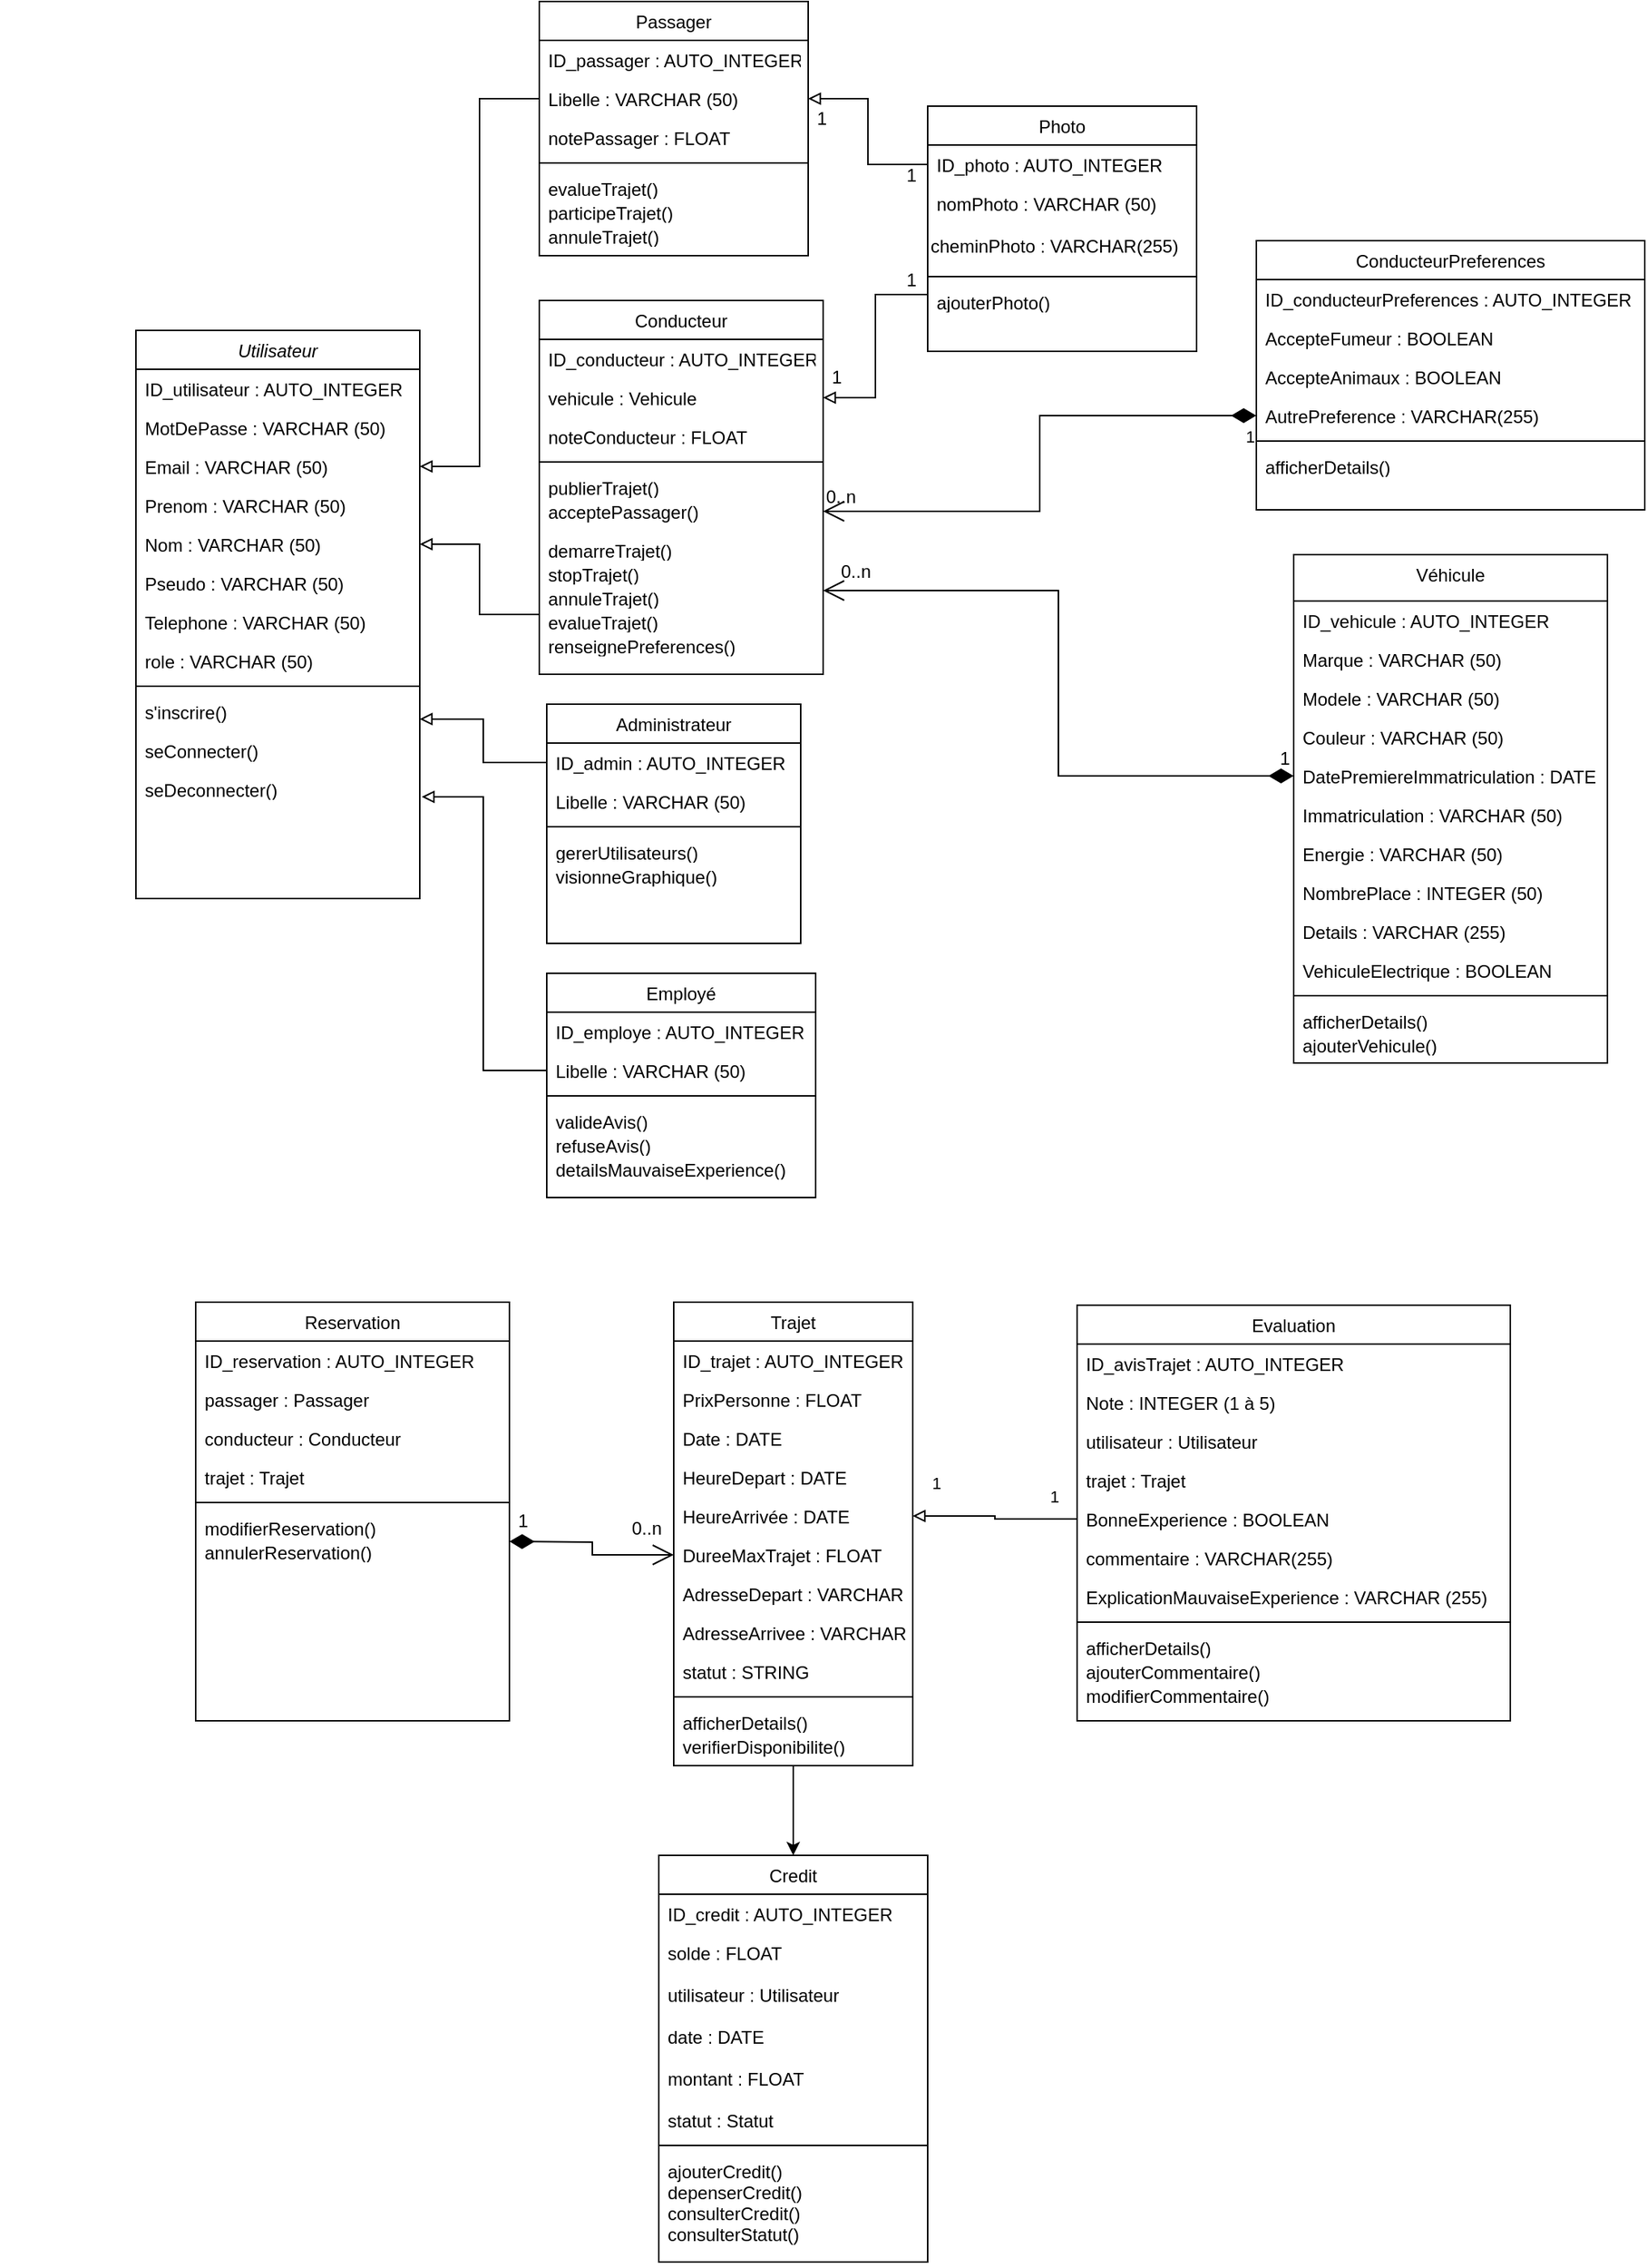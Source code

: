 <mxfile version="24.8.4">
  <diagram id="C5RBs43oDa-KdzZeNtuy" name="Page-1">
    <mxGraphModel dx="1831" dy="673" grid="1" gridSize="10" guides="1" tooltips="1" connect="1" arrows="1" fold="1" page="1" pageScale="1" pageWidth="827" pageHeight="1169" math="0" shadow="0">
      <root>
        <mxCell id="WIyWlLk6GJQsqaUBKTNV-0" />
        <mxCell id="WIyWlLk6GJQsqaUBKTNV-1" parent="WIyWlLk6GJQsqaUBKTNV-0" />
        <mxCell id="QF7G1RrjF4Ieo6e-auzy-0" value="Utilisateur" style="swimlane;fontStyle=2;align=center;verticalAlign=top;childLayout=stackLayout;horizontal=1;startSize=26;horizontalStack=0;resizeParent=1;resizeLast=0;collapsible=1;marginBottom=0;rounded=0;shadow=0;strokeWidth=1;" vertex="1" parent="WIyWlLk6GJQsqaUBKTNV-1">
          <mxGeometry x="30" y="350" width="190" height="380" as="geometry">
            <mxRectangle x="230" y="140" width="160" height="26" as="alternateBounds" />
          </mxGeometry>
        </mxCell>
        <mxCell id="QF7G1RrjF4Ieo6e-auzy-1" value="ID_utilisateur : AUTO_INTEGER" style="text;align=left;verticalAlign=top;spacingLeft=4;spacingRight=4;overflow=hidden;rotatable=0;points=[[0,0.5],[1,0.5]];portConstraint=eastwest;" vertex="1" parent="QF7G1RrjF4Ieo6e-auzy-0">
          <mxGeometry y="26" width="190" height="26" as="geometry" />
        </mxCell>
        <mxCell id="QF7G1RrjF4Ieo6e-auzy-2" value="MotDePasse : VARCHAR (50)" style="text;align=left;verticalAlign=top;spacingLeft=4;spacingRight=4;overflow=hidden;rotatable=0;points=[[0,0.5],[1,0.5]];portConstraint=eastwest;rounded=0;shadow=0;html=0;" vertex="1" parent="QF7G1RrjF4Ieo6e-auzy-0">
          <mxGeometry y="52" width="190" height="26" as="geometry" />
        </mxCell>
        <mxCell id="QF7G1RrjF4Ieo6e-auzy-3" value="Email : VARCHAR (50)" style="text;align=left;verticalAlign=top;spacingLeft=4;spacingRight=4;overflow=hidden;rotatable=0;points=[[0,0.5],[1,0.5]];portConstraint=eastwest;rounded=0;shadow=0;html=0;" vertex="1" parent="QF7G1RrjF4Ieo6e-auzy-0">
          <mxGeometry y="78" width="190" height="26" as="geometry" />
        </mxCell>
        <mxCell id="QF7G1RrjF4Ieo6e-auzy-4" value="Prenom : VARCHAR (50)" style="text;align=left;verticalAlign=top;spacingLeft=4;spacingRight=4;overflow=hidden;rotatable=0;points=[[0,0.5],[1,0.5]];portConstraint=eastwest;rounded=0;shadow=0;html=0;" vertex="1" parent="QF7G1RrjF4Ieo6e-auzy-0">
          <mxGeometry y="104" width="190" height="26" as="geometry" />
        </mxCell>
        <mxCell id="QF7G1RrjF4Ieo6e-auzy-5" value="Nom : VARCHAR (50)" style="text;align=left;verticalAlign=top;spacingLeft=4;spacingRight=4;overflow=hidden;rotatable=0;points=[[0,0.5],[1,0.5]];portConstraint=eastwest;rounded=0;shadow=0;html=0;" vertex="1" parent="QF7G1RrjF4Ieo6e-auzy-0">
          <mxGeometry y="130" width="190" height="26" as="geometry" />
        </mxCell>
        <mxCell id="QF7G1RrjF4Ieo6e-auzy-6" value="Pseudo : VARCHAR (50)" style="text;align=left;verticalAlign=top;spacingLeft=4;spacingRight=4;overflow=hidden;rotatable=0;points=[[0,0.5],[1,0.5]];portConstraint=eastwest;rounded=0;shadow=0;html=0;" vertex="1" parent="QF7G1RrjF4Ieo6e-auzy-0">
          <mxGeometry y="156" width="190" height="26" as="geometry" />
        </mxCell>
        <mxCell id="QF7G1RrjF4Ieo6e-auzy-7" value="Telephone : VARCHAR (50)" style="text;align=left;verticalAlign=top;spacingLeft=4;spacingRight=4;overflow=hidden;rotatable=0;points=[[0,0.5],[1,0.5]];portConstraint=eastwest;rounded=0;shadow=0;html=0;" vertex="1" parent="QF7G1RrjF4Ieo6e-auzy-0">
          <mxGeometry y="182" width="190" height="26" as="geometry" />
        </mxCell>
        <mxCell id="QF7G1RrjF4Ieo6e-auzy-11" value="role : VARCHAR (50) " style="text;align=left;verticalAlign=top;spacingLeft=4;spacingRight=4;overflow=hidden;rotatable=0;points=[[0,0.5],[1,0.5]];portConstraint=eastwest;rounded=0;shadow=0;html=0;" vertex="1" parent="QF7G1RrjF4Ieo6e-auzy-0">
          <mxGeometry y="208" width="190" height="26" as="geometry" />
        </mxCell>
        <mxCell id="QF7G1RrjF4Ieo6e-auzy-13" value="" style="line;html=1;strokeWidth=1;align=left;verticalAlign=middle;spacingTop=-1;spacingLeft=3;spacingRight=3;rotatable=0;labelPosition=right;points=[];portConstraint=eastwest;" vertex="1" parent="QF7G1RrjF4Ieo6e-auzy-0">
          <mxGeometry y="234" width="190" height="8" as="geometry" />
        </mxCell>
        <mxCell id="QF7G1RrjF4Ieo6e-auzy-14" value="s&#39;inscrire()" style="text;align=left;verticalAlign=top;spacingLeft=4;spacingRight=4;overflow=hidden;rotatable=0;points=[[0,0.5],[1,0.5]];portConstraint=eastwest;rounded=0;shadow=0;html=0;" vertex="1" parent="QF7G1RrjF4Ieo6e-auzy-0">
          <mxGeometry y="242" width="190" height="26" as="geometry" />
        </mxCell>
        <mxCell id="QF7G1RrjF4Ieo6e-auzy-15" value="seConnecter()" style="text;align=left;verticalAlign=top;spacingLeft=4;spacingRight=4;overflow=hidden;rotatable=0;points=[[0,0.5],[1,0.5]];portConstraint=eastwest;rounded=0;shadow=0;html=0;" vertex="1" parent="QF7G1RrjF4Ieo6e-auzy-0">
          <mxGeometry y="268" width="190" height="26" as="geometry" />
        </mxCell>
        <mxCell id="QF7G1RrjF4Ieo6e-auzy-16" value="seDeconnecter()" style="text;align=left;verticalAlign=top;spacingLeft=4;spacingRight=4;overflow=hidden;rotatable=0;points=[[0,0.5],[1,0.5]];portConstraint=eastwest;rounded=0;shadow=0;html=0;" vertex="1" parent="QF7G1RrjF4Ieo6e-auzy-0">
          <mxGeometry y="294" width="190" height="16" as="geometry" />
        </mxCell>
        <mxCell id="QF7G1RrjF4Ieo6e-auzy-18" value="ConducteurPreferences" style="swimlane;fontStyle=0;align=center;verticalAlign=top;childLayout=stackLayout;horizontal=1;startSize=26;horizontalStack=0;resizeParent=1;resizeLast=0;collapsible=1;marginBottom=0;rounded=0;shadow=0;strokeWidth=1;" vertex="1" parent="WIyWlLk6GJQsqaUBKTNV-1">
          <mxGeometry x="780" y="290" width="260" height="180" as="geometry">
            <mxRectangle x="130" y="380" width="160" height="26" as="alternateBounds" />
          </mxGeometry>
        </mxCell>
        <mxCell id="QF7G1RrjF4Ieo6e-auzy-19" value="ID_conducteurPreferences : AUTO_INTEGER" style="text;align=left;verticalAlign=top;spacingLeft=4;spacingRight=4;overflow=hidden;rotatable=0;points=[[0,0.5],[1,0.5]];portConstraint=eastwest;" vertex="1" parent="QF7G1RrjF4Ieo6e-auzy-18">
          <mxGeometry y="26" width="260" height="26" as="geometry" />
        </mxCell>
        <mxCell id="QF7G1RrjF4Ieo6e-auzy-20" value="AccepteFumeur : BOOLEAN" style="text;align=left;verticalAlign=top;spacingLeft=4;spacingRight=4;overflow=hidden;rotatable=0;points=[[0,0.5],[1,0.5]];portConstraint=eastwest;" vertex="1" parent="QF7G1RrjF4Ieo6e-auzy-18">
          <mxGeometry y="52" width="260" height="26" as="geometry" />
        </mxCell>
        <mxCell id="QF7G1RrjF4Ieo6e-auzy-21" value="AccepteAnimaux : BOOLEAN" style="text;align=left;verticalAlign=top;spacingLeft=4;spacingRight=4;overflow=hidden;rotatable=0;points=[[0,0.5],[1,0.5]];portConstraint=eastwest;rounded=0;shadow=0;html=0;" vertex="1" parent="QF7G1RrjF4Ieo6e-auzy-18">
          <mxGeometry y="78" width="260" height="26" as="geometry" />
        </mxCell>
        <mxCell id="QF7G1RrjF4Ieo6e-auzy-22" value="AutrePreference : VARCHAR(255)" style="text;align=left;verticalAlign=top;spacingLeft=4;spacingRight=4;overflow=hidden;rotatable=0;points=[[0,0.5],[1,0.5]];portConstraint=eastwest;rounded=0;shadow=0;html=0;" vertex="1" parent="QF7G1RrjF4Ieo6e-auzy-18">
          <mxGeometry y="104" width="260" height="26" as="geometry" />
        </mxCell>
        <mxCell id="QF7G1RrjF4Ieo6e-auzy-23" value="" style="line;html=1;strokeWidth=1;align=left;verticalAlign=middle;spacingTop=-1;spacingLeft=3;spacingRight=3;rotatable=0;labelPosition=right;points=[];portConstraint=eastwest;" vertex="1" parent="QF7G1RrjF4Ieo6e-auzy-18">
          <mxGeometry y="130" width="260" height="8" as="geometry" />
        </mxCell>
        <mxCell id="QF7G1RrjF4Ieo6e-auzy-24" value="afficherDetails()" style="text;align=left;verticalAlign=top;spacingLeft=4;spacingRight=4;overflow=hidden;rotatable=0;points=[[0,0.5],[1,0.5]];portConstraint=eastwest;rounded=0;shadow=0;html=0;" vertex="1" parent="QF7G1RrjF4Ieo6e-auzy-18">
          <mxGeometry y="138" width="260" height="16" as="geometry" />
        </mxCell>
        <mxCell id="QF7G1RrjF4Ieo6e-auzy-196" style="edgeStyle=orthogonalEdgeStyle;rounded=0;orthogonalLoop=1;jettySize=auto;html=1;exitX=0.5;exitY=1;exitDx=0;exitDy=0;entryX=0.5;entryY=0;entryDx=0;entryDy=0;" edge="1" parent="WIyWlLk6GJQsqaUBKTNV-1" source="QF7G1RrjF4Ieo6e-auzy-33" target="QF7G1RrjF4Ieo6e-auzy-162">
          <mxGeometry relative="1" as="geometry" />
        </mxCell>
        <mxCell id="QF7G1RrjF4Ieo6e-auzy-33" value="Trajet" style="swimlane;fontStyle=0;align=center;verticalAlign=top;childLayout=stackLayout;horizontal=1;startSize=26;horizontalStack=0;resizeParent=1;resizeLast=0;collapsible=1;marginBottom=0;rounded=0;shadow=0;strokeWidth=1;" vertex="1" parent="WIyWlLk6GJQsqaUBKTNV-1">
          <mxGeometry x="390" y="1000" width="160" height="310" as="geometry">
            <mxRectangle x="550" y="140" width="160" height="26" as="alternateBounds" />
          </mxGeometry>
        </mxCell>
        <mxCell id="QF7G1RrjF4Ieo6e-auzy-34" value="ID_trajet : AUTO_INTEGER" style="text;align=left;verticalAlign=top;spacingLeft=4;spacingRight=4;overflow=hidden;rotatable=0;points=[[0,0.5],[1,0.5]];portConstraint=eastwest;" vertex="1" parent="QF7G1RrjF4Ieo6e-auzy-33">
          <mxGeometry y="26" width="160" height="26" as="geometry" />
        </mxCell>
        <mxCell id="QF7G1RrjF4Ieo6e-auzy-35" value="PrixPersonne : FLOAT" style="text;align=left;verticalAlign=top;spacingLeft=4;spacingRight=4;overflow=hidden;rotatable=0;points=[[0,0.5],[1,0.5]];portConstraint=eastwest;rounded=0;shadow=0;html=0;" vertex="1" parent="QF7G1RrjF4Ieo6e-auzy-33">
          <mxGeometry y="52" width="160" height="26" as="geometry" />
        </mxCell>
        <mxCell id="QF7G1RrjF4Ieo6e-auzy-36" value="Date : DATE" style="text;align=left;verticalAlign=top;spacingLeft=4;spacingRight=4;overflow=hidden;rotatable=0;points=[[0,0.5],[1,0.5]];portConstraint=eastwest;rounded=0;shadow=0;html=0;" vertex="1" parent="QF7G1RrjF4Ieo6e-auzy-33">
          <mxGeometry y="78" width="160" height="26" as="geometry" />
        </mxCell>
        <mxCell id="QF7G1RrjF4Ieo6e-auzy-37" value="HeureDepart : DATE" style="text;align=left;verticalAlign=top;spacingLeft=4;spacingRight=4;overflow=hidden;rotatable=0;points=[[0,0.5],[1,0.5]];portConstraint=eastwest;rounded=0;shadow=0;html=0;" vertex="1" parent="QF7G1RrjF4Ieo6e-auzy-33">
          <mxGeometry y="104" width="160" height="26" as="geometry" />
        </mxCell>
        <mxCell id="QF7G1RrjF4Ieo6e-auzy-38" value="HeureArrivée : DATE" style="text;align=left;verticalAlign=top;spacingLeft=4;spacingRight=4;overflow=hidden;rotatable=0;points=[[0,0.5],[1,0.5]];portConstraint=eastwest;rounded=0;shadow=0;html=0;" vertex="1" parent="QF7G1RrjF4Ieo6e-auzy-33">
          <mxGeometry y="130" width="160" height="26" as="geometry" />
        </mxCell>
        <mxCell id="QF7G1RrjF4Ieo6e-auzy-39" value="DureeMaxTrajet : FLOAT" style="text;align=left;verticalAlign=top;spacingLeft=4;spacingRight=4;overflow=hidden;rotatable=0;points=[[0,0.5],[1,0.5]];portConstraint=eastwest;rounded=0;shadow=0;html=0;" vertex="1" parent="QF7G1RrjF4Ieo6e-auzy-33">
          <mxGeometry y="156" width="160" height="26" as="geometry" />
        </mxCell>
        <mxCell id="QF7G1RrjF4Ieo6e-auzy-40" value="AdresseDepart : VARCHAR (50)" style="text;align=left;verticalAlign=top;spacingLeft=4;spacingRight=4;overflow=hidden;rotatable=0;points=[[0,0.5],[1,0.5]];portConstraint=eastwest;rounded=0;shadow=0;html=0;" vertex="1" parent="QF7G1RrjF4Ieo6e-auzy-33">
          <mxGeometry y="182" width="160" height="26" as="geometry" />
        </mxCell>
        <mxCell id="QF7G1RrjF4Ieo6e-auzy-41" value="AdresseArrivee : VARCHAR (50)" style="text;align=left;verticalAlign=top;spacingLeft=4;spacingRight=4;overflow=hidden;rotatable=0;points=[[0,0.5],[1,0.5]];portConstraint=eastwest;rounded=0;shadow=0;html=0;" vertex="1" parent="QF7G1RrjF4Ieo6e-auzy-33">
          <mxGeometry y="208" width="160" height="26" as="geometry" />
        </mxCell>
        <mxCell id="QF7G1RrjF4Ieo6e-auzy-193" value="statut : STRING" style="text;align=left;verticalAlign=top;spacingLeft=4;spacingRight=4;overflow=hidden;rotatable=0;points=[[0,0.5],[1,0.5]];portConstraint=eastwest;rounded=0;shadow=0;html=0;" vertex="1" parent="QF7G1RrjF4Ieo6e-auzy-33">
          <mxGeometry y="234" width="160" height="26" as="geometry" />
        </mxCell>
        <mxCell id="QF7G1RrjF4Ieo6e-auzy-42" value="" style="line;html=1;strokeWidth=1;align=left;verticalAlign=middle;spacingTop=-1;spacingLeft=3;spacingRight=3;rotatable=0;labelPosition=right;points=[];portConstraint=eastwest;" vertex="1" parent="QF7G1RrjF4Ieo6e-auzy-33">
          <mxGeometry y="260" width="160" height="8" as="geometry" />
        </mxCell>
        <mxCell id="QF7G1RrjF4Ieo6e-auzy-43" value="afficherDetails()" style="text;align=left;verticalAlign=top;spacingLeft=4;spacingRight=4;overflow=hidden;rotatable=0;points=[[0,0.5],[1,0.5]];portConstraint=eastwest;rounded=0;shadow=0;html=0;" vertex="1" parent="QF7G1RrjF4Ieo6e-auzy-33">
          <mxGeometry y="268" width="160" height="16" as="geometry" />
        </mxCell>
        <mxCell id="QF7G1RrjF4Ieo6e-auzy-140" value="verifierDisponibilite()" style="text;align=left;verticalAlign=top;spacingLeft=4;spacingRight=4;overflow=hidden;rotatable=0;points=[[0,0.5],[1,0.5]];portConstraint=eastwest;rounded=0;shadow=0;html=0;" vertex="1" parent="QF7G1RrjF4Ieo6e-auzy-33">
          <mxGeometry y="284" width="160" height="16" as="geometry" />
        </mxCell>
        <mxCell id="QF7G1RrjF4Ieo6e-auzy-44" value="Véhicule" style="swimlane;fontStyle=0;align=center;verticalAlign=top;childLayout=stackLayout;horizontal=1;startSize=31;horizontalStack=0;resizeParent=1;resizeLast=0;collapsible=1;marginBottom=0;rounded=0;shadow=0;strokeWidth=1;" vertex="1" parent="WIyWlLk6GJQsqaUBKTNV-1">
          <mxGeometry x="805" y="500" width="210" height="340" as="geometry">
            <mxRectangle x="550" y="140" width="160" height="26" as="alternateBounds" />
          </mxGeometry>
        </mxCell>
        <mxCell id="QF7G1RrjF4Ieo6e-auzy-45" value="ID_vehicule : AUTO_INTEGER " style="text;align=left;verticalAlign=top;spacingLeft=4;spacingRight=4;overflow=hidden;rotatable=0;points=[[0,0.5],[1,0.5]];portConstraint=eastwest;" vertex="1" parent="QF7G1RrjF4Ieo6e-auzy-44">
          <mxGeometry y="31" width="210" height="26" as="geometry" />
        </mxCell>
        <mxCell id="QF7G1RrjF4Ieo6e-auzy-46" value="Marque : VARCHAR (50)" style="text;align=left;verticalAlign=top;spacingLeft=4;spacingRight=4;overflow=hidden;rotatable=0;points=[[0,0.5],[1,0.5]];portConstraint=eastwest;rounded=0;shadow=0;html=0;" vertex="1" parent="QF7G1RrjF4Ieo6e-auzy-44">
          <mxGeometry y="57" width="210" height="26" as="geometry" />
        </mxCell>
        <mxCell id="QF7G1RrjF4Ieo6e-auzy-47" value="Modele : VARCHAR (50)" style="text;align=left;verticalAlign=top;spacingLeft=4;spacingRight=4;overflow=hidden;rotatable=0;points=[[0,0.5],[1,0.5]];portConstraint=eastwest;rounded=0;shadow=0;html=0;" vertex="1" parent="QF7G1RrjF4Ieo6e-auzy-44">
          <mxGeometry y="83" width="210" height="26" as="geometry" />
        </mxCell>
        <mxCell id="QF7G1RrjF4Ieo6e-auzy-48" value="Couleur : VARCHAR (50)" style="text;align=left;verticalAlign=top;spacingLeft=4;spacingRight=4;overflow=hidden;rotatable=0;points=[[0,0.5],[1,0.5]];portConstraint=eastwest;rounded=0;shadow=0;html=0;" vertex="1" parent="QF7G1RrjF4Ieo6e-auzy-44">
          <mxGeometry y="109" width="210" height="26" as="geometry" />
        </mxCell>
        <mxCell id="QF7G1RrjF4Ieo6e-auzy-49" value="DatePremiereImmatriculation : DATE" style="text;align=left;verticalAlign=top;spacingLeft=4;spacingRight=4;overflow=hidden;rotatable=0;points=[[0,0.5],[1,0.5]];portConstraint=eastwest;rounded=0;shadow=0;html=0;" vertex="1" parent="QF7G1RrjF4Ieo6e-auzy-44">
          <mxGeometry y="135" width="210" height="26" as="geometry" />
        </mxCell>
        <mxCell id="QF7G1RrjF4Ieo6e-auzy-50" value="Immatriculation : VARCHAR (50)" style="text;align=left;verticalAlign=top;spacingLeft=4;spacingRight=4;overflow=hidden;rotatable=0;points=[[0,0.5],[1,0.5]];portConstraint=eastwest;rounded=0;shadow=0;html=0;" vertex="1" parent="QF7G1RrjF4Ieo6e-auzy-44">
          <mxGeometry y="161" width="210" height="26" as="geometry" />
        </mxCell>
        <mxCell id="QF7G1RrjF4Ieo6e-auzy-51" value="Energie : VARCHAR (50)" style="text;align=left;verticalAlign=top;spacingLeft=4;spacingRight=4;overflow=hidden;rotatable=0;points=[[0,0.5],[1,0.5]];portConstraint=eastwest;rounded=0;shadow=0;html=0;" vertex="1" parent="QF7G1RrjF4Ieo6e-auzy-44">
          <mxGeometry y="187" width="210" height="26" as="geometry" />
        </mxCell>
        <mxCell id="QF7G1RrjF4Ieo6e-auzy-52" value="NombrePlace : INTEGER (50)" style="text;align=left;verticalAlign=top;spacingLeft=4;spacingRight=4;overflow=hidden;rotatable=0;points=[[0,0.5],[1,0.5]];portConstraint=eastwest;rounded=0;shadow=0;html=0;" vertex="1" parent="QF7G1RrjF4Ieo6e-auzy-44">
          <mxGeometry y="213" width="210" height="26" as="geometry" />
        </mxCell>
        <mxCell id="QF7G1RrjF4Ieo6e-auzy-53" value="Details : VARCHAR (255)" style="text;align=left;verticalAlign=top;spacingLeft=4;spacingRight=4;overflow=hidden;rotatable=0;points=[[0,0.5],[1,0.5]];portConstraint=eastwest;rounded=0;shadow=0;html=0;" vertex="1" parent="QF7G1RrjF4Ieo6e-auzy-44">
          <mxGeometry y="239" width="210" height="26" as="geometry" />
        </mxCell>
        <mxCell id="QF7G1RrjF4Ieo6e-auzy-54" value="VehiculeElectrique : BOOLEAN" style="text;align=left;verticalAlign=top;spacingLeft=4;spacingRight=4;overflow=hidden;rotatable=0;points=[[0,0.5],[1,0.5]];portConstraint=eastwest;rounded=0;shadow=0;html=0;" vertex="1" parent="QF7G1RrjF4Ieo6e-auzy-44">
          <mxGeometry y="265" width="210" height="26" as="geometry" />
        </mxCell>
        <mxCell id="QF7G1RrjF4Ieo6e-auzy-55" value="" style="line;html=1;strokeWidth=1;align=left;verticalAlign=middle;spacingTop=-1;spacingLeft=3;spacingRight=3;rotatable=0;labelPosition=right;points=[];portConstraint=eastwest;" vertex="1" parent="QF7G1RrjF4Ieo6e-auzy-44">
          <mxGeometry y="291" width="210" height="8" as="geometry" />
        </mxCell>
        <mxCell id="QF7G1RrjF4Ieo6e-auzy-56" value="afficherDetails()" style="text;align=left;verticalAlign=top;spacingLeft=4;spacingRight=4;overflow=hidden;rotatable=0;points=[[0,0.5],[1,0.5]];portConstraint=eastwest;rounded=0;shadow=0;html=0;" vertex="1" parent="QF7G1RrjF4Ieo6e-auzy-44">
          <mxGeometry y="299" width="210" height="16" as="geometry" />
        </mxCell>
        <mxCell id="QF7G1RrjF4Ieo6e-auzy-139" value="ajouterVehicule()" style="text;align=left;verticalAlign=top;spacingLeft=4;spacingRight=4;overflow=hidden;rotatable=0;points=[[0,0.5],[1,0.5]];portConstraint=eastwest;rounded=0;shadow=0;html=0;" vertex="1" parent="QF7G1RrjF4Ieo6e-auzy-44">
          <mxGeometry y="315" width="210" height="16" as="geometry" />
        </mxCell>
        <mxCell id="QF7G1RrjF4Ieo6e-auzy-65" value="Evaluation" style="swimlane;fontStyle=0;align=center;verticalAlign=top;childLayout=stackLayout;horizontal=1;startSize=26;horizontalStack=0;resizeParent=1;resizeLast=0;collapsible=1;marginBottom=0;rounded=0;shadow=0;strokeWidth=1;" vertex="1" parent="WIyWlLk6GJQsqaUBKTNV-1">
          <mxGeometry x="660" y="1002" width="290" height="278" as="geometry">
            <mxRectangle x="130" y="380" width="160" height="26" as="alternateBounds" />
          </mxGeometry>
        </mxCell>
        <mxCell id="QF7G1RrjF4Ieo6e-auzy-66" value="ID_avisTrajet : AUTO_INTEGER" style="text;align=left;verticalAlign=top;spacingLeft=4;spacingRight=4;overflow=hidden;rotatable=0;points=[[0,0.5],[1,0.5]];portConstraint=eastwest;" vertex="1" parent="QF7G1RrjF4Ieo6e-auzy-65">
          <mxGeometry y="26" width="290" height="26" as="geometry" />
        </mxCell>
        <mxCell id="QF7G1RrjF4Ieo6e-auzy-67" value="Note : INTEGER (1 à 5)" style="text;align=left;verticalAlign=top;spacingLeft=4;spacingRight=4;overflow=hidden;rotatable=0;points=[[0,0.5],[1,0.5]];portConstraint=eastwest;rounded=0;shadow=0;html=0;" vertex="1" parent="QF7G1RrjF4Ieo6e-auzy-65">
          <mxGeometry y="52" width="290" height="26" as="geometry" />
        </mxCell>
        <mxCell id="QF7G1RrjF4Ieo6e-auzy-168" value="utilisateur : Utilisateur" style="text;align=left;verticalAlign=top;spacingLeft=4;spacingRight=4;overflow=hidden;rotatable=0;points=[[0,0.5],[1,0.5]];portConstraint=eastwest;rounded=0;shadow=0;html=0;" vertex="1" parent="QF7G1RrjF4Ieo6e-auzy-65">
          <mxGeometry y="78" width="290" height="26" as="geometry" />
        </mxCell>
        <mxCell id="QF7G1RrjF4Ieo6e-auzy-169" value="trajet : Trajet" style="text;align=left;verticalAlign=top;spacingLeft=4;spacingRight=4;overflow=hidden;rotatable=0;points=[[0,0.5],[1,0.5]];portConstraint=eastwest;rounded=0;shadow=0;html=0;" vertex="1" parent="QF7G1RrjF4Ieo6e-auzy-65">
          <mxGeometry y="104" width="290" height="26" as="geometry" />
        </mxCell>
        <mxCell id="QF7G1RrjF4Ieo6e-auzy-68" value="BonneExperience : BOOLEAN " style="text;align=left;verticalAlign=top;spacingLeft=4;spacingRight=4;overflow=hidden;rotatable=0;points=[[0,0.5],[1,0.5]];portConstraint=eastwest;rounded=0;shadow=0;html=0;" vertex="1" parent="QF7G1RrjF4Ieo6e-auzy-65">
          <mxGeometry y="130" width="290" height="26" as="geometry" />
        </mxCell>
        <mxCell id="QF7G1RrjF4Ieo6e-auzy-69" value="commentaire : VARCHAR(255) " style="text;align=left;verticalAlign=top;spacingLeft=4;spacingRight=4;overflow=hidden;rotatable=0;points=[[0,0.5],[1,0.5]];portConstraint=eastwest;rounded=0;shadow=0;html=0;" vertex="1" parent="QF7G1RrjF4Ieo6e-auzy-65">
          <mxGeometry y="156" width="290" height="26" as="geometry" />
        </mxCell>
        <mxCell id="QF7G1RrjF4Ieo6e-auzy-70" value="ExplicationMauvaiseExperience : VARCHAR (255) " style="text;align=left;verticalAlign=top;spacingLeft=4;spacingRight=4;overflow=hidden;rotatable=0;points=[[0,0.5],[1,0.5]];portConstraint=eastwest;rounded=0;shadow=0;html=0;" vertex="1" parent="QF7G1RrjF4Ieo6e-auzy-65">
          <mxGeometry y="182" width="290" height="26" as="geometry" />
        </mxCell>
        <mxCell id="QF7G1RrjF4Ieo6e-auzy-71" value="" style="line;html=1;strokeWidth=1;align=left;verticalAlign=middle;spacingTop=-1;spacingLeft=3;spacingRight=3;rotatable=0;labelPosition=right;points=[];portConstraint=eastwest;" vertex="1" parent="QF7G1RrjF4Ieo6e-auzy-65">
          <mxGeometry y="208" width="290" height="8" as="geometry" />
        </mxCell>
        <mxCell id="QF7G1RrjF4Ieo6e-auzy-72" value="afficherDetails()" style="text;align=left;verticalAlign=top;spacingLeft=4;spacingRight=4;overflow=hidden;rotatable=0;points=[[0,0.5],[1,0.5]];portConstraint=eastwest;rounded=0;shadow=0;html=0;" vertex="1" parent="QF7G1RrjF4Ieo6e-auzy-65">
          <mxGeometry y="216" width="290" height="16" as="geometry" />
        </mxCell>
        <mxCell id="QF7G1RrjF4Ieo6e-auzy-170" value="ajouterCommentaire()" style="text;align=left;verticalAlign=top;spacingLeft=4;spacingRight=4;overflow=hidden;rotatable=0;points=[[0,0.5],[1,0.5]];portConstraint=eastwest;rounded=0;shadow=0;html=0;" vertex="1" parent="QF7G1RrjF4Ieo6e-auzy-65">
          <mxGeometry y="232" width="290" height="16" as="geometry" />
        </mxCell>
        <mxCell id="QF7G1RrjF4Ieo6e-auzy-171" value="modifierCommentaire()" style="text;align=left;verticalAlign=top;spacingLeft=4;spacingRight=4;overflow=hidden;rotatable=0;points=[[0,0.5],[1,0.5]];portConstraint=eastwest;rounded=0;shadow=0;html=0;" vertex="1" parent="QF7G1RrjF4Ieo6e-auzy-65">
          <mxGeometry y="248" width="290" height="22" as="geometry" />
        </mxCell>
        <mxCell id="QF7G1RrjF4Ieo6e-auzy-73" value="Conducteur" style="swimlane;fontStyle=0;align=center;verticalAlign=top;childLayout=stackLayout;horizontal=1;startSize=26;horizontalStack=0;resizeParent=1;resizeLast=0;collapsible=1;marginBottom=0;rounded=0;shadow=0;strokeWidth=1;" vertex="1" parent="WIyWlLk6GJQsqaUBKTNV-1">
          <mxGeometry x="300" y="330" width="190" height="250" as="geometry">
            <mxRectangle x="130" y="380" width="160" height="26" as="alternateBounds" />
          </mxGeometry>
        </mxCell>
        <mxCell id="QF7G1RrjF4Ieo6e-auzy-74" value="ID_conducteur : AUTO_INTEGER" style="text;align=left;verticalAlign=top;spacingLeft=4;spacingRight=4;overflow=hidden;rotatable=0;points=[[0,0.5],[1,0.5]];portConstraint=eastwest;" vertex="1" parent="QF7G1RrjF4Ieo6e-auzy-73">
          <mxGeometry y="26" width="190" height="26" as="geometry" />
        </mxCell>
        <mxCell id="QF7G1RrjF4Ieo6e-auzy-75" value="vehicule : Vehicule" style="text;align=left;verticalAlign=top;spacingLeft=4;spacingRight=4;overflow=hidden;rotatable=0;points=[[0,0.5],[1,0.5]];portConstraint=eastwest;rounded=0;shadow=0;html=0;" vertex="1" parent="QF7G1RrjF4Ieo6e-auzy-73">
          <mxGeometry y="52" width="190" height="26" as="geometry" />
        </mxCell>
        <mxCell id="QF7G1RrjF4Ieo6e-auzy-12" value="noteConducteur : FLOAT" style="text;align=left;verticalAlign=top;spacingLeft=4;spacingRight=4;overflow=hidden;rotatable=0;points=[[0,0.5],[1,0.5]];portConstraint=eastwest;rounded=0;shadow=0;html=0;" vertex="1" parent="QF7G1RrjF4Ieo6e-auzy-73">
          <mxGeometry y="78" width="190" height="26" as="geometry" />
        </mxCell>
        <mxCell id="QF7G1RrjF4Ieo6e-auzy-76" value="" style="line;html=1;strokeWidth=1;align=left;verticalAlign=middle;spacingTop=-1;spacingLeft=3;spacingRight=3;rotatable=0;labelPosition=right;points=[];portConstraint=eastwest;" vertex="1" parent="QF7G1RrjF4Ieo6e-auzy-73">
          <mxGeometry y="104" width="190" height="8" as="geometry" />
        </mxCell>
        <mxCell id="QF7G1RrjF4Ieo6e-auzy-77" value="publierTrajet()" style="text;align=left;verticalAlign=top;spacingLeft=4;spacingRight=4;overflow=hidden;rotatable=0;points=[[0,0.5],[1,0.5]];portConstraint=eastwest;rounded=0;shadow=0;html=0;" vertex="1" parent="QF7G1RrjF4Ieo6e-auzy-73">
          <mxGeometry y="112" width="190" height="16" as="geometry" />
        </mxCell>
        <mxCell id="QF7G1RrjF4Ieo6e-auzy-138" value="acceptePassager()" style="text;align=left;verticalAlign=top;spacingLeft=4;spacingRight=4;overflow=hidden;rotatable=0;points=[[0,0.5],[1,0.5]];portConstraint=eastwest;rounded=0;shadow=0;html=0;" vertex="1" parent="QF7G1RrjF4Ieo6e-auzy-73">
          <mxGeometry y="128" width="190" height="26" as="geometry" />
        </mxCell>
        <mxCell id="QF7G1RrjF4Ieo6e-auzy-78" value="demarreTrajet()" style="text;align=left;verticalAlign=top;spacingLeft=4;spacingRight=4;overflow=hidden;rotatable=0;points=[[0,0.5],[1,0.5]];portConstraint=eastwest;rounded=0;shadow=0;html=0;" vertex="1" parent="QF7G1RrjF4Ieo6e-auzy-73">
          <mxGeometry y="154" width="190" height="16" as="geometry" />
        </mxCell>
        <mxCell id="QF7G1RrjF4Ieo6e-auzy-79" value="stopTrajet()" style="text;align=left;verticalAlign=top;spacingLeft=4;spacingRight=4;overflow=hidden;rotatable=0;points=[[0,0.5],[1,0.5]];portConstraint=eastwest;rounded=0;shadow=0;html=0;" vertex="1" parent="QF7G1RrjF4Ieo6e-auzy-73">
          <mxGeometry y="170" width="190" height="16" as="geometry" />
        </mxCell>
        <mxCell id="QF7G1RrjF4Ieo6e-auzy-80" value="annuleTrajet()" style="text;align=left;verticalAlign=top;spacingLeft=4;spacingRight=4;overflow=hidden;rotatable=0;points=[[0,0.5],[1,0.5]];portConstraint=eastwest;rounded=0;shadow=0;html=0;" vertex="1" parent="QF7G1RrjF4Ieo6e-auzy-73">
          <mxGeometry y="186" width="190" height="16" as="geometry" />
        </mxCell>
        <mxCell id="QF7G1RrjF4Ieo6e-auzy-81" value="evalueTrajet()" style="text;align=left;verticalAlign=top;spacingLeft=4;spacingRight=4;overflow=hidden;rotatable=0;points=[[0,0.5],[1,0.5]];portConstraint=eastwest;rounded=0;shadow=0;html=0;" vertex="1" parent="QF7G1RrjF4Ieo6e-auzy-73">
          <mxGeometry y="202" width="190" height="16" as="geometry" />
        </mxCell>
        <mxCell id="QF7G1RrjF4Ieo6e-auzy-82" value="renseignePreferences()" style="text;align=left;verticalAlign=top;spacingLeft=4;spacingRight=4;overflow=hidden;rotatable=0;points=[[0,0.5],[1,0.5]];portConstraint=eastwest;rounded=0;shadow=0;html=0;" vertex="1" parent="QF7G1RrjF4Ieo6e-auzy-73">
          <mxGeometry y="218" width="190" height="16" as="geometry" />
        </mxCell>
        <mxCell id="QF7G1RrjF4Ieo6e-auzy-89" value="Employé" style="swimlane;fontStyle=0;align=center;verticalAlign=top;childLayout=stackLayout;horizontal=1;startSize=26;horizontalStack=0;resizeParent=1;resizeLast=0;collapsible=1;marginBottom=0;rounded=0;shadow=0;strokeWidth=1;" vertex="1" parent="WIyWlLk6GJQsqaUBKTNV-1">
          <mxGeometry x="305" y="780" width="180" height="150" as="geometry">
            <mxRectangle x="130" y="380" width="160" height="26" as="alternateBounds" />
          </mxGeometry>
        </mxCell>
        <mxCell id="QF7G1RrjF4Ieo6e-auzy-90" value="ID_employe : AUTO_INTEGER" style="text;align=left;verticalAlign=top;spacingLeft=4;spacingRight=4;overflow=hidden;rotatable=0;points=[[0,0.5],[1,0.5]];portConstraint=eastwest;" vertex="1" parent="QF7G1RrjF4Ieo6e-auzy-89">
          <mxGeometry y="26" width="180" height="26" as="geometry" />
        </mxCell>
        <mxCell id="QF7G1RrjF4Ieo6e-auzy-91" value="Libelle : VARCHAR (50)" style="text;align=left;verticalAlign=top;spacingLeft=4;spacingRight=4;overflow=hidden;rotatable=0;points=[[0,0.5],[1,0.5]];portConstraint=eastwest;rounded=0;shadow=0;html=0;" vertex="1" parent="QF7G1RrjF4Ieo6e-auzy-89">
          <mxGeometry y="52" width="180" height="26" as="geometry" />
        </mxCell>
        <mxCell id="QF7G1RrjF4Ieo6e-auzy-92" value="" style="line;html=1;strokeWidth=1;align=left;verticalAlign=middle;spacingTop=-1;spacingLeft=3;spacingRight=3;rotatable=0;labelPosition=right;points=[];portConstraint=eastwest;" vertex="1" parent="QF7G1RrjF4Ieo6e-auzy-89">
          <mxGeometry y="78" width="180" height="8" as="geometry" />
        </mxCell>
        <mxCell id="QF7G1RrjF4Ieo6e-auzy-93" value="valideAvis()" style="text;align=left;verticalAlign=top;spacingLeft=4;spacingRight=4;overflow=hidden;rotatable=0;points=[[0,0.5],[1,0.5]];portConstraint=eastwest;rounded=0;shadow=0;html=0;" vertex="1" parent="QF7G1RrjF4Ieo6e-auzy-89">
          <mxGeometry y="86" width="180" height="16" as="geometry" />
        </mxCell>
        <mxCell id="QF7G1RrjF4Ieo6e-auzy-94" value="refuseAvis()" style="text;align=left;verticalAlign=top;spacingLeft=4;spacingRight=4;overflow=hidden;rotatable=0;points=[[0,0.5],[1,0.5]];portConstraint=eastwest;rounded=0;shadow=0;html=0;" vertex="1" parent="QF7G1RrjF4Ieo6e-auzy-89">
          <mxGeometry y="102" width="180" height="16" as="geometry" />
        </mxCell>
        <mxCell id="QF7G1RrjF4Ieo6e-auzy-95" value="detailsMauvaiseExperience()" style="text;align=left;verticalAlign=top;spacingLeft=4;spacingRight=4;overflow=hidden;rotatable=0;points=[[0,0.5],[1,0.5]];portConstraint=eastwest;rounded=0;shadow=0;html=0;" vertex="1" parent="QF7G1RrjF4Ieo6e-auzy-89">
          <mxGeometry y="118" width="180" height="16" as="geometry" />
        </mxCell>
        <mxCell id="QF7G1RrjF4Ieo6e-auzy-96" value="Passager" style="swimlane;fontStyle=0;align=center;verticalAlign=top;childLayout=stackLayout;horizontal=1;startSize=26;horizontalStack=0;resizeParent=1;resizeLast=0;collapsible=1;marginBottom=0;rounded=0;shadow=0;strokeWidth=1;" vertex="1" parent="WIyWlLk6GJQsqaUBKTNV-1">
          <mxGeometry x="300" y="130" width="180" height="170" as="geometry">
            <mxRectangle x="130" y="380" width="160" height="26" as="alternateBounds" />
          </mxGeometry>
        </mxCell>
        <mxCell id="QF7G1RrjF4Ieo6e-auzy-97" value="ID_passager : AUTO_INTEGER" style="text;align=left;verticalAlign=top;spacingLeft=4;spacingRight=4;overflow=hidden;rotatable=0;points=[[0,0.5],[1,0.5]];portConstraint=eastwest;" vertex="1" parent="QF7G1RrjF4Ieo6e-auzy-96">
          <mxGeometry y="26" width="180" height="26" as="geometry" />
        </mxCell>
        <mxCell id="QF7G1RrjF4Ieo6e-auzy-98" value="Libelle : VARCHAR (50)" style="text;align=left;verticalAlign=top;spacingLeft=4;spacingRight=4;overflow=hidden;rotatable=0;points=[[0,0.5],[1,0.5]];portConstraint=eastwest;rounded=0;shadow=0;html=0;" vertex="1" parent="QF7G1RrjF4Ieo6e-auzy-96">
          <mxGeometry y="52" width="180" height="26" as="geometry" />
        </mxCell>
        <mxCell id="QF7G1RrjF4Ieo6e-auzy-167" value="notePassager : FLOAT" style="text;align=left;verticalAlign=top;spacingLeft=4;spacingRight=4;overflow=hidden;rotatable=0;points=[[0,0.5],[1,0.5]];portConstraint=eastwest;rounded=0;shadow=0;html=0;" vertex="1" parent="QF7G1RrjF4Ieo6e-auzy-96">
          <mxGeometry y="78" width="180" height="26" as="geometry" />
        </mxCell>
        <mxCell id="QF7G1RrjF4Ieo6e-auzy-99" value="" style="line;html=1;strokeWidth=1;align=left;verticalAlign=middle;spacingTop=-1;spacingLeft=3;spacingRight=3;rotatable=0;labelPosition=right;points=[];portConstraint=eastwest;" vertex="1" parent="QF7G1RrjF4Ieo6e-auzy-96">
          <mxGeometry y="104" width="180" height="8" as="geometry" />
        </mxCell>
        <mxCell id="QF7G1RrjF4Ieo6e-auzy-100" value="evalueTrajet()" style="text;align=left;verticalAlign=top;spacingLeft=4;spacingRight=4;overflow=hidden;rotatable=0;points=[[0,0.5],[1,0.5]];portConstraint=eastwest;rounded=0;shadow=0;html=0;" vertex="1" parent="QF7G1RrjF4Ieo6e-auzy-96">
          <mxGeometry y="112" width="180" height="16" as="geometry" />
        </mxCell>
        <mxCell id="QF7G1RrjF4Ieo6e-auzy-101" value="participeTrajet()" style="text;align=left;verticalAlign=top;spacingLeft=4;spacingRight=4;overflow=hidden;rotatable=0;points=[[0,0.5],[1,0.5]];portConstraint=eastwest;rounded=0;shadow=0;html=0;" vertex="1" parent="QF7G1RrjF4Ieo6e-auzy-96">
          <mxGeometry y="128" width="180" height="16" as="geometry" />
        </mxCell>
        <mxCell id="QF7G1RrjF4Ieo6e-auzy-102" value="annuleTrajet()" style="text;align=left;verticalAlign=top;spacingLeft=4;spacingRight=4;overflow=hidden;rotatable=0;points=[[0,0.5],[1,0.5]];portConstraint=eastwest;rounded=0;shadow=0;html=0;" vertex="1" parent="QF7G1RrjF4Ieo6e-auzy-96">
          <mxGeometry y="144" width="180" height="16" as="geometry" />
        </mxCell>
        <mxCell id="QF7G1RrjF4Ieo6e-auzy-103" value="Administrateur" style="swimlane;fontStyle=0;align=center;verticalAlign=top;childLayout=stackLayout;horizontal=1;startSize=26;horizontalStack=0;resizeParent=1;resizeLast=0;collapsible=1;marginBottom=0;rounded=0;shadow=0;strokeWidth=1;" vertex="1" parent="WIyWlLk6GJQsqaUBKTNV-1">
          <mxGeometry x="305" y="600" width="170" height="160" as="geometry">
            <mxRectangle x="130" y="380" width="160" height="26" as="alternateBounds" />
          </mxGeometry>
        </mxCell>
        <mxCell id="QF7G1RrjF4Ieo6e-auzy-104" value="ID_admin : AUTO_INTEGER" style="text;align=left;verticalAlign=top;spacingLeft=4;spacingRight=4;overflow=hidden;rotatable=0;points=[[0,0.5],[1,0.5]];portConstraint=eastwest;" vertex="1" parent="QF7G1RrjF4Ieo6e-auzy-103">
          <mxGeometry y="26" width="170" height="26" as="geometry" />
        </mxCell>
        <mxCell id="QF7G1RrjF4Ieo6e-auzy-105" value="Libelle : VARCHAR (50)" style="text;align=left;verticalAlign=top;spacingLeft=4;spacingRight=4;overflow=hidden;rotatable=0;points=[[0,0.5],[1,0.5]];portConstraint=eastwest;rounded=0;shadow=0;html=0;" vertex="1" parent="QF7G1RrjF4Ieo6e-auzy-103">
          <mxGeometry y="52" width="170" height="26" as="geometry" />
        </mxCell>
        <mxCell id="QF7G1RrjF4Ieo6e-auzy-106" value="" style="line;html=1;strokeWidth=1;align=left;verticalAlign=middle;spacingTop=-1;spacingLeft=3;spacingRight=3;rotatable=0;labelPosition=right;points=[];portConstraint=eastwest;" vertex="1" parent="QF7G1RrjF4Ieo6e-auzy-103">
          <mxGeometry y="78" width="170" height="8" as="geometry" />
        </mxCell>
        <mxCell id="QF7G1RrjF4Ieo6e-auzy-107" value="gererUtilisateurs()" style="text;align=left;verticalAlign=top;spacingLeft=4;spacingRight=4;overflow=hidden;rotatable=0;points=[[0,0.5],[1,0.5]];portConstraint=eastwest;rounded=0;shadow=0;html=0;" vertex="1" parent="QF7G1RrjF4Ieo6e-auzy-103">
          <mxGeometry y="86" width="170" height="16" as="geometry" />
        </mxCell>
        <mxCell id="QF7G1RrjF4Ieo6e-auzy-108" value="visionneGraphique()" style="text;align=left;verticalAlign=top;spacingLeft=4;spacingRight=4;overflow=hidden;rotatable=0;points=[[0,0.5],[1,0.5]];portConstraint=eastwest;rounded=0;shadow=0;html=0;" vertex="1" parent="QF7G1RrjF4Ieo6e-auzy-103">
          <mxGeometry y="102" width="170" height="16" as="geometry" />
        </mxCell>
        <mxCell id="QF7G1RrjF4Ieo6e-auzy-112" value="0..n" style="resizable=0;align=left;verticalAlign=bottom;labelBackgroundColor=none;fontSize=12;" connectable="0" vertex="1" parent="WIyWlLk6GJQsqaUBKTNV-1">
          <mxGeometry x="360" y="1160" as="geometry" />
        </mxCell>
        <mxCell id="QF7G1RrjF4Ieo6e-auzy-113" value="1" style="resizable=0;align=right;verticalAlign=bottom;labelBackgroundColor=none;fontSize=12;" connectable="0" vertex="1" parent="WIyWlLk6GJQsqaUBKTNV-1">
          <mxGeometry x="450" y="710" as="geometry">
            <mxPoint x="354" y="-65" as="offset" />
          </mxGeometry>
        </mxCell>
        <mxCell id="QF7G1RrjF4Ieo6e-auzy-119" value="0..n" style="resizable=0;align=left;verticalAlign=bottom;labelBackgroundColor=none;fontSize=12;" connectable="0" vertex="1" parent="WIyWlLk6GJQsqaUBKTNV-1">
          <mxGeometry x="490" y="470" as="geometry" />
        </mxCell>
        <mxCell id="QF7G1RrjF4Ieo6e-auzy-120" value="1" style="resizable=0;align=right;verticalAlign=bottom;labelBackgroundColor=none;fontSize=12;" connectable="0" vertex="1" parent="WIyWlLk6GJQsqaUBKTNV-1">
          <mxGeometry x="200" y="390" as="geometry">
            <mxPoint x="354" y="-65" as="offset" />
          </mxGeometry>
        </mxCell>
        <mxCell id="QF7G1RrjF4Ieo6e-auzy-128" value="Photo" style="swimlane;fontStyle=0;align=center;verticalAlign=top;childLayout=stackLayout;horizontal=1;startSize=26;horizontalStack=0;resizeParent=1;resizeLast=0;collapsible=1;marginBottom=0;rounded=0;shadow=0;strokeWidth=1;" vertex="1" parent="WIyWlLk6GJQsqaUBKTNV-1">
          <mxGeometry x="560" y="200" width="180" height="164" as="geometry">
            <mxRectangle x="130" y="380" width="160" height="26" as="alternateBounds" />
          </mxGeometry>
        </mxCell>
        <mxCell id="QF7G1RrjF4Ieo6e-auzy-129" value="ID_photo : AUTO_INTEGER" style="text;align=left;verticalAlign=top;spacingLeft=4;spacingRight=4;overflow=hidden;rotatable=0;points=[[0,0.5],[1,0.5]];portConstraint=eastwest;" vertex="1" parent="QF7G1RrjF4Ieo6e-auzy-128">
          <mxGeometry y="26" width="180" height="26" as="geometry" />
        </mxCell>
        <mxCell id="QF7G1RrjF4Ieo6e-auzy-130" value="nomPhoto : VARCHAR (50)" style="text;align=left;verticalAlign=top;spacingLeft=4;spacingRight=4;overflow=hidden;rotatable=0;points=[[0,0.5],[1,0.5]];portConstraint=eastwest;rounded=0;shadow=0;html=0;" vertex="1" parent="QF7G1RrjF4Ieo6e-auzy-128">
          <mxGeometry y="52" width="180" height="28" as="geometry" />
        </mxCell>
        <mxCell id="QF7G1RrjF4Ieo6e-auzy-175" value="cheminPhoto : VARCHAR(255)" style="text;whiteSpace=wrap;html=1;" vertex="1" parent="QF7G1RrjF4Ieo6e-auzy-128">
          <mxGeometry y="80" width="180" height="30" as="geometry" />
        </mxCell>
        <mxCell id="QF7G1RrjF4Ieo6e-auzy-131" value="" style="line;html=1;strokeWidth=1;align=left;verticalAlign=middle;spacingTop=-1;spacingLeft=3;spacingRight=3;rotatable=0;labelPosition=right;points=[];portConstraint=eastwest;" vertex="1" parent="QF7G1RrjF4Ieo6e-auzy-128">
          <mxGeometry y="110" width="180" height="8" as="geometry" />
        </mxCell>
        <mxCell id="QF7G1RrjF4Ieo6e-auzy-132" value="ajouterPhoto()" style="text;align=left;verticalAlign=top;spacingLeft=4;spacingRight=4;overflow=hidden;rotatable=0;points=[[0,0.5],[1,0.5]];portConstraint=eastwest;rounded=0;shadow=0;html=0;" vertex="1" parent="QF7G1RrjF4Ieo6e-auzy-128">
          <mxGeometry y="118" width="180" height="16" as="geometry" />
        </mxCell>
        <mxCell id="QF7G1RrjF4Ieo6e-auzy-135" value="0..n" style="resizable=0;align=left;verticalAlign=bottom;labelBackgroundColor=none;fontSize=12;" connectable="0" vertex="1" parent="WIyWlLk6GJQsqaUBKTNV-1">
          <mxGeometry x="500" y="520" as="geometry" />
        </mxCell>
        <mxCell id="QF7G1RrjF4Ieo6e-auzy-141" value="Reservation" style="swimlane;fontStyle=0;align=center;verticalAlign=top;childLayout=stackLayout;horizontal=1;startSize=26;horizontalStack=0;resizeParent=1;resizeLast=0;collapsible=1;marginBottom=0;rounded=0;shadow=0;strokeWidth=1;" vertex="1" parent="WIyWlLk6GJQsqaUBKTNV-1">
          <mxGeometry x="70" y="1000" width="210" height="280" as="geometry">
            <mxRectangle x="550" y="140" width="160" height="26" as="alternateBounds" />
          </mxGeometry>
        </mxCell>
        <mxCell id="QF7G1RrjF4Ieo6e-auzy-142" value="ID_reservation : AUTO_INTEGER" style="text;align=left;verticalAlign=top;spacingLeft=4;spacingRight=4;overflow=hidden;rotatable=0;points=[[0,0.5],[1,0.5]];portConstraint=eastwest;" vertex="1" parent="QF7G1RrjF4Ieo6e-auzy-141">
          <mxGeometry y="26" width="210" height="26" as="geometry" />
        </mxCell>
        <mxCell id="QF7G1RrjF4Ieo6e-auzy-143" value="passager : Passager" style="text;align=left;verticalAlign=top;spacingLeft=4;spacingRight=4;overflow=hidden;rotatable=0;points=[[0,0.5],[1,0.5]];portConstraint=eastwest;rounded=0;shadow=0;html=0;" vertex="1" parent="QF7G1RrjF4Ieo6e-auzy-141">
          <mxGeometry y="52" width="210" height="26" as="geometry" />
        </mxCell>
        <mxCell id="QF7G1RrjF4Ieo6e-auzy-144" value="conducteur : Conducteur" style="text;align=left;verticalAlign=top;spacingLeft=4;spacingRight=4;overflow=hidden;rotatable=0;points=[[0,0.5],[1,0.5]];portConstraint=eastwest;rounded=0;shadow=0;html=0;" vertex="1" parent="QF7G1RrjF4Ieo6e-auzy-141">
          <mxGeometry y="78" width="210" height="26" as="geometry" />
        </mxCell>
        <mxCell id="QF7G1RrjF4Ieo6e-auzy-145" value="trajet : Trajet" style="text;align=left;verticalAlign=top;spacingLeft=4;spacingRight=4;overflow=hidden;rotatable=0;points=[[0,0.5],[1,0.5]];portConstraint=eastwest;rounded=0;shadow=0;html=0;" vertex="1" parent="QF7G1RrjF4Ieo6e-auzy-141">
          <mxGeometry y="104" width="210" height="26" as="geometry" />
        </mxCell>
        <mxCell id="QF7G1RrjF4Ieo6e-auzy-150" value="" style="line;html=1;strokeWidth=1;align=left;verticalAlign=middle;spacingTop=-1;spacingLeft=3;spacingRight=3;rotatable=0;labelPosition=right;points=[];portConstraint=eastwest;" vertex="1" parent="QF7G1RrjF4Ieo6e-auzy-141">
          <mxGeometry y="130" width="210" height="8" as="geometry" />
        </mxCell>
        <mxCell id="QF7G1RrjF4Ieo6e-auzy-151" value="modifierReservation()" style="text;align=left;verticalAlign=top;spacingLeft=4;spacingRight=4;overflow=hidden;rotatable=0;points=[[0,0.5],[1,0.5]];portConstraint=eastwest;rounded=0;shadow=0;html=0;" vertex="1" parent="QF7G1RrjF4Ieo6e-auzy-141">
          <mxGeometry y="138" width="210" height="16" as="geometry" />
        </mxCell>
        <mxCell id="QF7G1RrjF4Ieo6e-auzy-152" value="annulerReservation()" style="text;align=left;verticalAlign=top;spacingLeft=4;spacingRight=4;overflow=hidden;rotatable=0;points=[[0,0.5],[1,0.5]];portConstraint=eastwest;rounded=0;shadow=0;html=0;" vertex="1" parent="QF7G1RrjF4Ieo6e-auzy-141">
          <mxGeometry y="154" width="210" height="16" as="geometry" />
        </mxCell>
        <mxCell id="QF7G1RrjF4Ieo6e-auzy-153" style="edgeStyle=orthogonalEdgeStyle;rounded=0;orthogonalLoop=1;jettySize=auto;html=1;exitX=0;exitY=0.5;exitDx=0;exitDy=0;entryX=1;entryY=0.5;entryDx=0;entryDy=0;endArrow=block;endFill=0;" edge="1" parent="WIyWlLk6GJQsqaUBKTNV-1" source="QF7G1RrjF4Ieo6e-auzy-98" target="QF7G1RrjF4Ieo6e-auzy-3">
          <mxGeometry relative="1" as="geometry" />
        </mxCell>
        <mxCell id="QF7G1RrjF4Ieo6e-auzy-157" style="edgeStyle=orthogonalEdgeStyle;rounded=0;orthogonalLoop=1;jettySize=auto;html=1;exitX=0;exitY=0.5;exitDx=0;exitDy=0;entryX=1;entryY=0.5;entryDx=0;entryDy=0;endArrow=block;endFill=0;" edge="1" parent="WIyWlLk6GJQsqaUBKTNV-1" source="QF7G1RrjF4Ieo6e-auzy-81" target="QF7G1RrjF4Ieo6e-auzy-5">
          <mxGeometry relative="1" as="geometry" />
        </mxCell>
        <mxCell id="QF7G1RrjF4Ieo6e-auzy-158" style="edgeStyle=orthogonalEdgeStyle;rounded=0;orthogonalLoop=1;jettySize=auto;html=1;exitX=0;exitY=0.5;exitDx=0;exitDy=0;entryX=1;entryY=0.5;entryDx=0;entryDy=0;endArrow=block;endFill=0;" edge="1" parent="WIyWlLk6GJQsqaUBKTNV-1" source="QF7G1RrjF4Ieo6e-auzy-129" target="QF7G1RrjF4Ieo6e-auzy-98">
          <mxGeometry relative="1" as="geometry" />
        </mxCell>
        <mxCell id="QF7G1RrjF4Ieo6e-auzy-159" style="edgeStyle=orthogonalEdgeStyle;rounded=0;orthogonalLoop=1;jettySize=auto;html=1;exitX=0;exitY=0.5;exitDx=0;exitDy=0;entryX=1;entryY=0.5;entryDx=0;entryDy=0;endArrow=block;endFill=0;" edge="1" parent="WIyWlLk6GJQsqaUBKTNV-1" source="QF7G1RrjF4Ieo6e-auzy-132" target="QF7G1RrjF4Ieo6e-auzy-75">
          <mxGeometry relative="1" as="geometry">
            <mxPoint x="560" y="362" as="sourcePoint" />
          </mxGeometry>
        </mxCell>
        <mxCell id="QF7G1RrjF4Ieo6e-auzy-162" value="Credit" style="swimlane;fontStyle=0;align=center;verticalAlign=top;childLayout=stackLayout;horizontal=1;startSize=26;horizontalStack=0;resizeParent=1;resizeLast=0;collapsible=1;marginBottom=0;rounded=0;shadow=0;strokeWidth=1;" vertex="1" parent="WIyWlLk6GJQsqaUBKTNV-1">
          <mxGeometry x="380" y="1370" width="180" height="272" as="geometry">
            <mxRectangle x="130" y="380" width="160" height="26" as="alternateBounds" />
          </mxGeometry>
        </mxCell>
        <mxCell id="QF7G1RrjF4Ieo6e-auzy-163" value="ID_credit : AUTO_INTEGER" style="text;align=left;verticalAlign=top;spacingLeft=4;spacingRight=4;overflow=hidden;rotatable=0;points=[[0,0.5],[1,0.5]];portConstraint=eastwest;" vertex="1" parent="QF7G1RrjF4Ieo6e-auzy-162">
          <mxGeometry y="26" width="180" height="26" as="geometry" />
        </mxCell>
        <mxCell id="QF7G1RrjF4Ieo6e-auzy-164" value="solde : FLOAT" style="text;align=left;verticalAlign=top;spacingLeft=4;spacingRight=4;overflow=hidden;rotatable=0;points=[[0,0.5],[1,0.5]];portConstraint=eastwest;rounded=0;shadow=0;html=0;" vertex="1" parent="QF7G1RrjF4Ieo6e-auzy-162">
          <mxGeometry y="52" width="180" height="28" as="geometry" />
        </mxCell>
        <mxCell id="QF7G1RrjF4Ieo6e-auzy-189" value="utilisateur : Utilisateur" style="text;align=left;verticalAlign=top;spacingLeft=4;spacingRight=4;overflow=hidden;rotatable=0;points=[[0,0.5],[1,0.5]];portConstraint=eastwest;rounded=0;shadow=0;html=0;" vertex="1" parent="QF7G1RrjF4Ieo6e-auzy-162">
          <mxGeometry y="80" width="180" height="28" as="geometry" />
        </mxCell>
        <mxCell id="QF7G1RrjF4Ieo6e-auzy-190" value="date : DATE" style="text;align=left;verticalAlign=top;spacingLeft=4;spacingRight=4;overflow=hidden;rotatable=0;points=[[0,0.5],[1,0.5]];portConstraint=eastwest;rounded=0;shadow=0;html=0;" vertex="1" parent="QF7G1RrjF4Ieo6e-auzy-162">
          <mxGeometry y="108" width="180" height="28" as="geometry" />
        </mxCell>
        <mxCell id="QF7G1RrjF4Ieo6e-auzy-191" value="montant : FLOAT" style="text;align=left;verticalAlign=top;spacingLeft=4;spacingRight=4;overflow=hidden;rotatable=0;points=[[0,0.5],[1,0.5]];portConstraint=eastwest;rounded=0;shadow=0;html=0;" vertex="1" parent="QF7G1RrjF4Ieo6e-auzy-162">
          <mxGeometry y="136" width="180" height="28" as="geometry" />
        </mxCell>
        <mxCell id="QF7G1RrjF4Ieo6e-auzy-195" value="statut : Statut" style="text;align=left;verticalAlign=top;spacingLeft=4;spacingRight=4;overflow=hidden;rotatable=0;points=[[0,0.5],[1,0.5]];portConstraint=eastwest;rounded=0;shadow=0;html=0;" vertex="1" parent="QF7G1RrjF4Ieo6e-auzy-162">
          <mxGeometry y="164" width="180" height="26" as="geometry" />
        </mxCell>
        <mxCell id="QF7G1RrjF4Ieo6e-auzy-165" value="" style="line;html=1;strokeWidth=1;align=left;verticalAlign=middle;spacingTop=-1;spacingLeft=3;spacingRight=3;rotatable=0;labelPosition=right;points=[];portConstraint=eastwest;" vertex="1" parent="QF7G1RrjF4Ieo6e-auzy-162">
          <mxGeometry y="190" width="180" height="8" as="geometry" />
        </mxCell>
        <mxCell id="QF7G1RrjF4Ieo6e-auzy-166" value="ajouterCredit()&#xa;depenserCredit()&#xa;consulterCredit()&#xa;consulterStatut()" style="text;align=left;verticalAlign=top;spacingLeft=4;spacingRight=4;overflow=hidden;rotatable=0;points=[[0,0.5],[1,0.5]];portConstraint=eastwest;rounded=0;shadow=0;html=0;" vertex="1" parent="QF7G1RrjF4Ieo6e-auzy-162">
          <mxGeometry y="198" width="180" height="74" as="geometry" />
        </mxCell>
        <mxCell id="QF7G1RrjF4Ieo6e-auzy-172" style="edgeStyle=orthogonalEdgeStyle;rounded=0;orthogonalLoop=1;jettySize=auto;html=1;exitX=0;exitY=0.5;exitDx=0;exitDy=0;entryX=1;entryY=0.5;entryDx=0;entryDy=0;endArrow=block;endFill=0;" edge="1" parent="WIyWlLk6GJQsqaUBKTNV-1" source="QF7G1RrjF4Ieo6e-auzy-68" target="QF7G1RrjF4Ieo6e-auzy-38">
          <mxGeometry relative="1" as="geometry" />
        </mxCell>
        <mxCell id="QF7G1RrjF4Ieo6e-auzy-173" style="edgeStyle=orthogonalEdgeStyle;rounded=0;orthogonalLoop=1;jettySize=auto;html=1;exitX=0;exitY=0.5;exitDx=0;exitDy=0;entryX=1;entryY=-0.308;entryDx=0;entryDy=0;entryPerimeter=0;endArrow=block;endFill=0;" edge="1" parent="WIyWlLk6GJQsqaUBKTNV-1" source="QF7G1RrjF4Ieo6e-auzy-104" target="QF7G1RrjF4Ieo6e-auzy-15">
          <mxGeometry relative="1" as="geometry" />
        </mxCell>
        <mxCell id="QF7G1RrjF4Ieo6e-auzy-174" style="edgeStyle=orthogonalEdgeStyle;rounded=0;orthogonalLoop=1;jettySize=auto;html=1;exitX=0;exitY=0.5;exitDx=0;exitDy=0;entryX=1.007;entryY=1.125;entryDx=0;entryDy=0;entryPerimeter=0;endArrow=block;endFill=0;" edge="1" parent="WIyWlLk6GJQsqaUBKTNV-1" source="QF7G1RrjF4Ieo6e-auzy-91" target="QF7G1RrjF4Ieo6e-auzy-16">
          <mxGeometry relative="1" as="geometry" />
        </mxCell>
        <mxCell id="QF7G1RrjF4Ieo6e-auzy-176" value="1" style="endArrow=open;html=1;endSize=12;startArrow=diamondThin;startSize=14;startFill=1;edgeStyle=orthogonalEdgeStyle;align=left;verticalAlign=bottom;rounded=0;exitX=0;exitY=0.5;exitDx=0;exitDy=0;entryX=1;entryY=0.5;entryDx=0;entryDy=0;" edge="1" parent="WIyWlLk6GJQsqaUBKTNV-1" source="QF7G1RrjF4Ieo6e-auzy-49" target="QF7G1RrjF4Ieo6e-auzy-80">
          <mxGeometry x="-0.282" y="490" relative="1" as="geometry">
            <mxPoint x="540" y="710" as="sourcePoint" />
            <mxPoint x="700" y="710" as="targetPoint" />
            <mxPoint x="403" y="482" as="offset" />
          </mxGeometry>
        </mxCell>
        <mxCell id="QF7G1RrjF4Ieo6e-auzy-178" value="1" style="endArrow=open;html=1;endSize=12;startArrow=diamondThin;startSize=14;startFill=1;edgeStyle=orthogonalEdgeStyle;align=left;verticalAlign=bottom;rounded=0;entryX=1;entryY=0.5;entryDx=0;entryDy=0;" edge="1" parent="WIyWlLk6GJQsqaUBKTNV-1" source="QF7G1RrjF4Ieo6e-auzy-22" target="QF7G1RrjF4Ieo6e-auzy-138">
          <mxGeometry x="-0.944" y="23" relative="1" as="geometry">
            <mxPoint x="710" y="430" as="sourcePoint" />
            <mxPoint x="590" y="560" as="targetPoint" />
            <mxPoint x="1" as="offset" />
          </mxGeometry>
        </mxCell>
        <mxCell id="QF7G1RrjF4Ieo6e-auzy-179" value="1" style="endArrow=open;html=1;endSize=12;startArrow=diamondThin;startSize=14;startFill=1;edgeStyle=orthogonalEdgeStyle;align=left;verticalAlign=bottom;rounded=0;entryX=0;entryY=0.5;entryDx=0;entryDy=0;" edge="1" parent="WIyWlLk6GJQsqaUBKTNV-1" target="QF7G1RrjF4Ieo6e-auzy-39">
          <mxGeometry x="1" y="252" relative="1" as="geometry">
            <mxPoint x="280" y="1160" as="sourcePoint" />
            <mxPoint x="370" y="1160" as="targetPoint" />
            <mxPoint x="250" y="222" as="offset" />
          </mxGeometry>
        </mxCell>
        <mxCell id="QF7G1RrjF4Ieo6e-auzy-181" value="1" style="resizable=0;align=right;verticalAlign=bottom;labelBackgroundColor=none;fontSize=12;" connectable="0" vertex="1" parent="WIyWlLk6GJQsqaUBKTNV-1">
          <mxGeometry x="200" y="320" as="geometry">
            <mxPoint x="354" y="-65" as="offset" />
          </mxGeometry>
        </mxCell>
        <mxCell id="QF7G1RrjF4Ieo6e-auzy-182" value="1" style="resizable=0;align=right;verticalAlign=bottom;labelBackgroundColor=none;fontSize=12;" connectable="0" vertex="1" parent="WIyWlLk6GJQsqaUBKTNV-1">
          <mxGeometry x="140" y="282" as="geometry">
            <mxPoint x="354" y="-65" as="offset" />
          </mxGeometry>
        </mxCell>
        <mxCell id="QF7G1RrjF4Ieo6e-auzy-183" value="1" style="resizable=0;align=right;verticalAlign=bottom;labelBackgroundColor=none;fontSize=12;" connectable="0" vertex="1" parent="WIyWlLk6GJQsqaUBKTNV-1">
          <mxGeometry x="150" y="455" as="geometry">
            <mxPoint x="354" y="-65" as="offset" />
          </mxGeometry>
        </mxCell>
        <mxCell id="QF7G1RrjF4Ieo6e-auzy-188" value="1" style="resizable=0;align=right;verticalAlign=bottom;labelBackgroundColor=none;fontSize=12;" connectable="0" vertex="1" parent="WIyWlLk6GJQsqaUBKTNV-1">
          <mxGeometry x="-60" y="1220" as="geometry">
            <mxPoint x="354" y="-65" as="offset" />
          </mxGeometry>
        </mxCell>
      </root>
    </mxGraphModel>
  </diagram>
</mxfile>

